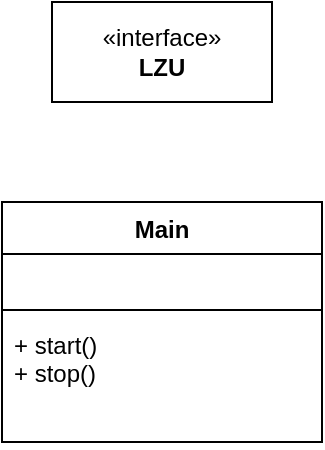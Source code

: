 <mxfile version="24.2.8" type="device">
  <diagram id="C5RBs43oDa-KdzZeNtuy" name="Page-1">
    <mxGraphModel dx="1596" dy="757" grid="1" gridSize="10" guides="1" tooltips="1" connect="1" arrows="1" fold="1" page="1" pageScale="1" pageWidth="827" pageHeight="1169" math="0" shadow="0">
      <root>
        <mxCell id="WIyWlLk6GJQsqaUBKTNV-0" />
        <mxCell id="WIyWlLk6GJQsqaUBKTNV-1" parent="WIyWlLk6GJQsqaUBKTNV-0" />
        <mxCell id="hx89PbilJ-hQGRPf1U56-1" value="Main" style="swimlane;fontStyle=1;align=center;verticalAlign=top;childLayout=stackLayout;horizontal=1;startSize=26;horizontalStack=0;resizeParent=1;resizeParentMax=0;resizeLast=0;collapsible=1;marginBottom=0;whiteSpace=wrap;html=1;" vertex="1" parent="WIyWlLk6GJQsqaUBKTNV-1">
          <mxGeometry x="253" y="180" width="160" height="120" as="geometry" />
        </mxCell>
        <mxCell id="hx89PbilJ-hQGRPf1U56-2" value="&lt;div&gt;&lt;br&gt;&lt;/div&gt;" style="text;strokeColor=none;fillColor=none;align=left;verticalAlign=top;spacingLeft=4;spacingRight=4;overflow=hidden;rotatable=0;points=[[0,0.5],[1,0.5]];portConstraint=eastwest;whiteSpace=wrap;html=1;" vertex="1" parent="hx89PbilJ-hQGRPf1U56-1">
          <mxGeometry y="26" width="160" height="24" as="geometry" />
        </mxCell>
        <mxCell id="hx89PbilJ-hQGRPf1U56-3" value="" style="line;strokeWidth=1;fillColor=none;align=left;verticalAlign=middle;spacingTop=-1;spacingLeft=3;spacingRight=3;rotatable=0;labelPosition=right;points=[];portConstraint=eastwest;strokeColor=inherit;" vertex="1" parent="hx89PbilJ-hQGRPf1U56-1">
          <mxGeometry y="50" width="160" height="8" as="geometry" />
        </mxCell>
        <mxCell id="hx89PbilJ-hQGRPf1U56-4" value="+ start()&lt;div&gt;+ stop()&lt;/div&gt;" style="text;strokeColor=none;fillColor=none;align=left;verticalAlign=top;spacingLeft=4;spacingRight=4;overflow=hidden;rotatable=0;points=[[0,0.5],[1,0.5]];portConstraint=eastwest;whiteSpace=wrap;html=1;" vertex="1" parent="hx89PbilJ-hQGRPf1U56-1">
          <mxGeometry y="58" width="160" height="62" as="geometry" />
        </mxCell>
        <mxCell id="hx89PbilJ-hQGRPf1U56-5" value="«interface»&lt;br&gt;&lt;b&gt;LZU&lt;/b&gt;" style="html=1;whiteSpace=wrap;" vertex="1" parent="WIyWlLk6GJQsqaUBKTNV-1">
          <mxGeometry x="278" y="80" width="110" height="50" as="geometry" />
        </mxCell>
      </root>
    </mxGraphModel>
  </diagram>
</mxfile>

